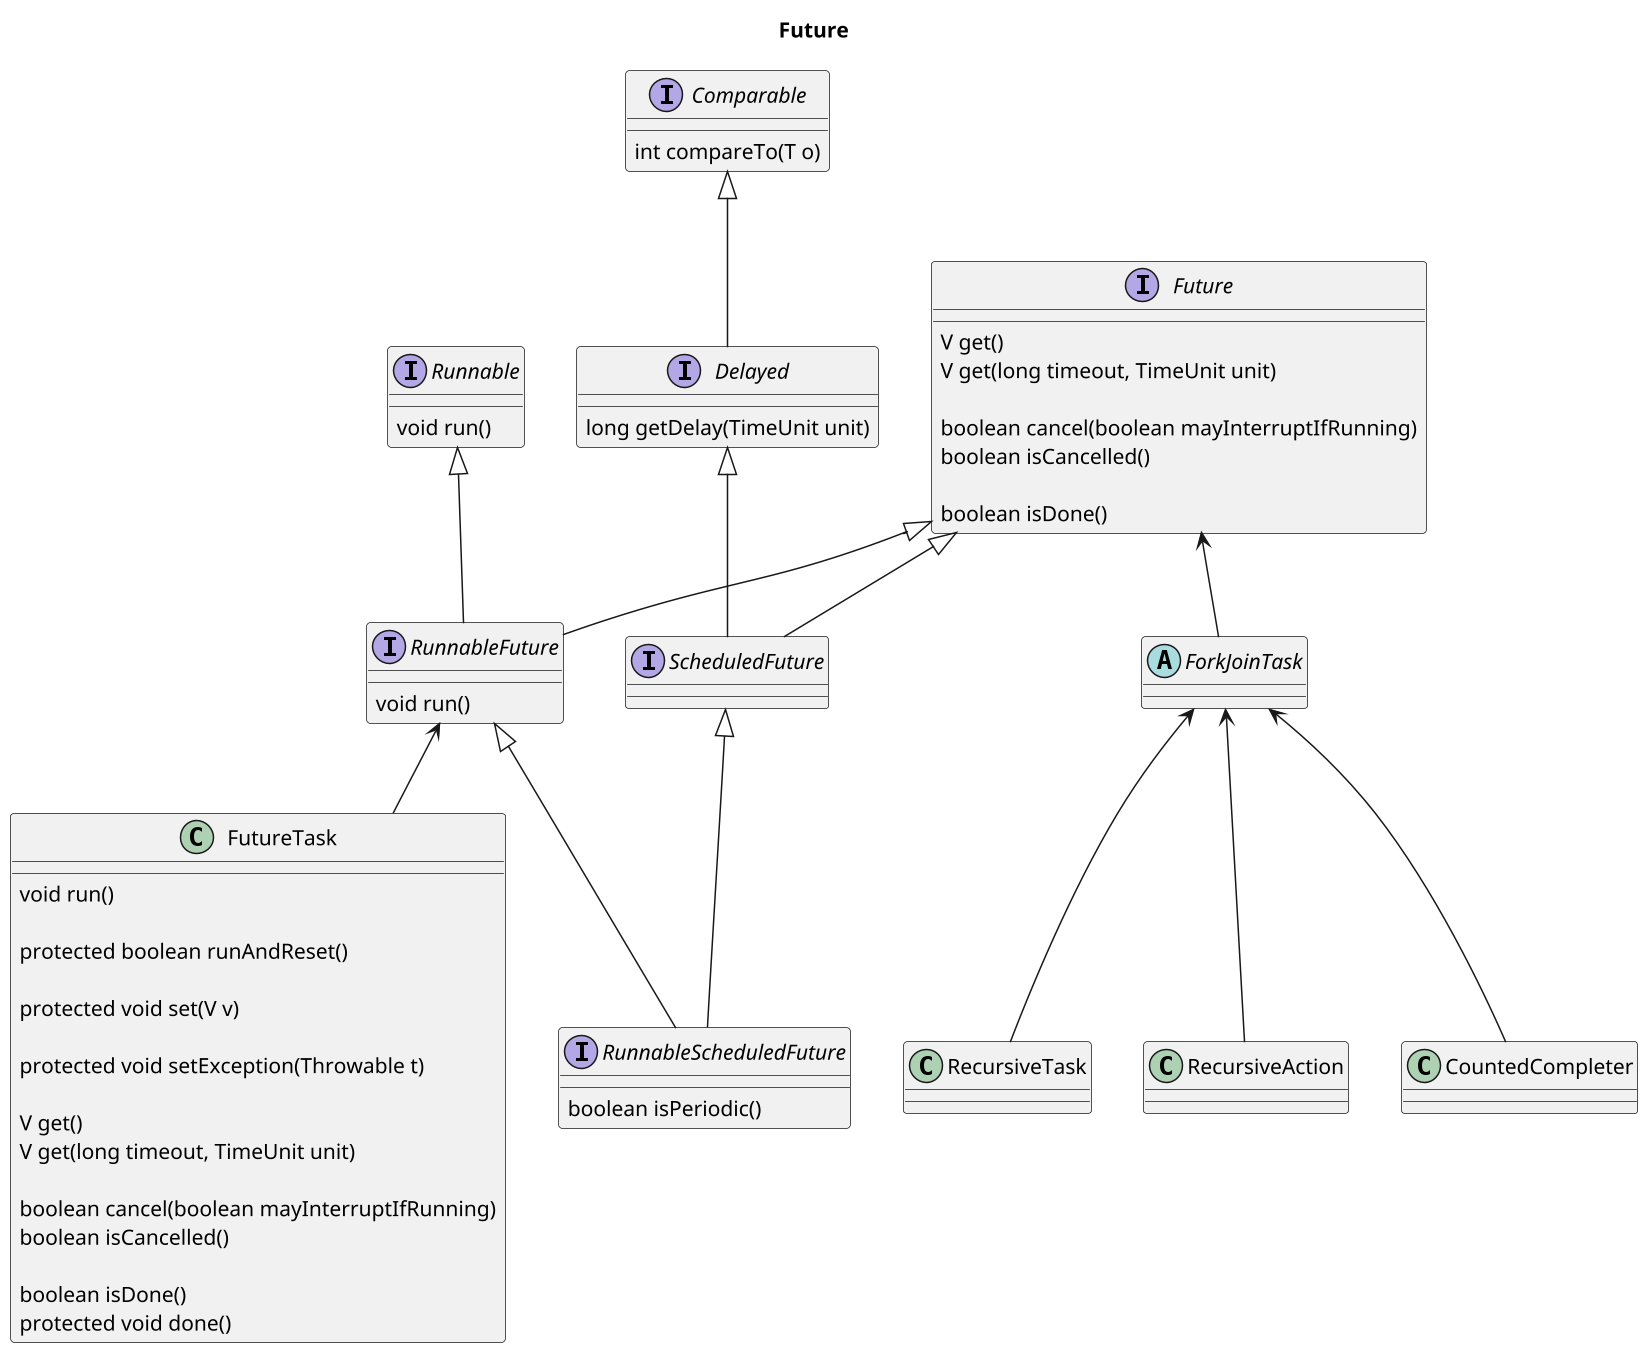 @startuml
title
Future
end title

scale 1.5

interface Future {
    V get()
    V get(long timeout, TimeUnit unit)

    boolean cancel(boolean mayInterruptIfRunning)
    boolean isCancelled()

    boolean isDone()
}

interface Runnable {
    void run()
}

interface RunnableFuture {
    void run()
}

interface Comparable {
    int compareTo(T o)
}

interface Delayed {
    long getDelay(TimeUnit unit)
}

interface ScheduledFuture {

}

interface RunnableScheduledFuture {
    boolean isPeriodic()
}

class FutureTask {
    void run()

    protected boolean runAndReset()

    protected void set(V v)

    protected void setException(Throwable t)

    V get()
    V get(long timeout, TimeUnit unit)

    boolean cancel(boolean mayInterruptIfRunning)
    boolean isCancelled()

    boolean isDone()
    protected void done()
}

abstract class ForkJoinTask {
}

class RecursiveTask {
}

class RecursiveAction {
}

class CountedCompleter {
}




Future <|-- RunnableFuture

Runnable <|-- RunnableFuture

Future <-- ForkJoinTask
ForkJoinTask <-- RecursiveTask
ForkJoinTask <-- RecursiveAction
ForkJoinTask <-- CountedCompleter

Comparable <|-- Delayed

Delayed <|-- ScheduledFuture
Future <|-- ScheduledFuture

RunnableFuture <|-- RunnableScheduledFuture
ScheduledFuture <|-- RunnableScheduledFuture

RunnableFuture <-- FutureTask



@enduml